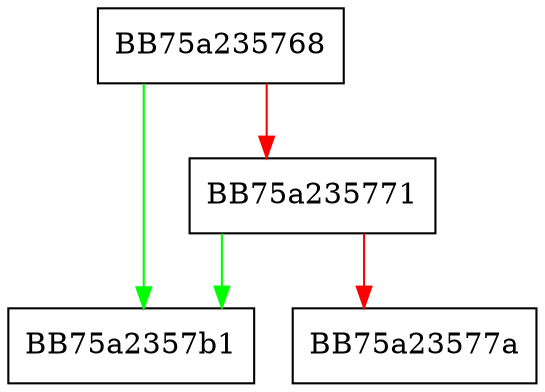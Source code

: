digraph write_ret_core {
  node [shape="box"];
  graph [splines=ortho];
  BB75a235768 -> BB75a2357b1 [color="green"];
  BB75a235768 -> BB75a235771 [color="red"];
  BB75a235771 -> BB75a2357b1 [color="green"];
  BB75a235771 -> BB75a23577a [color="red"];
}